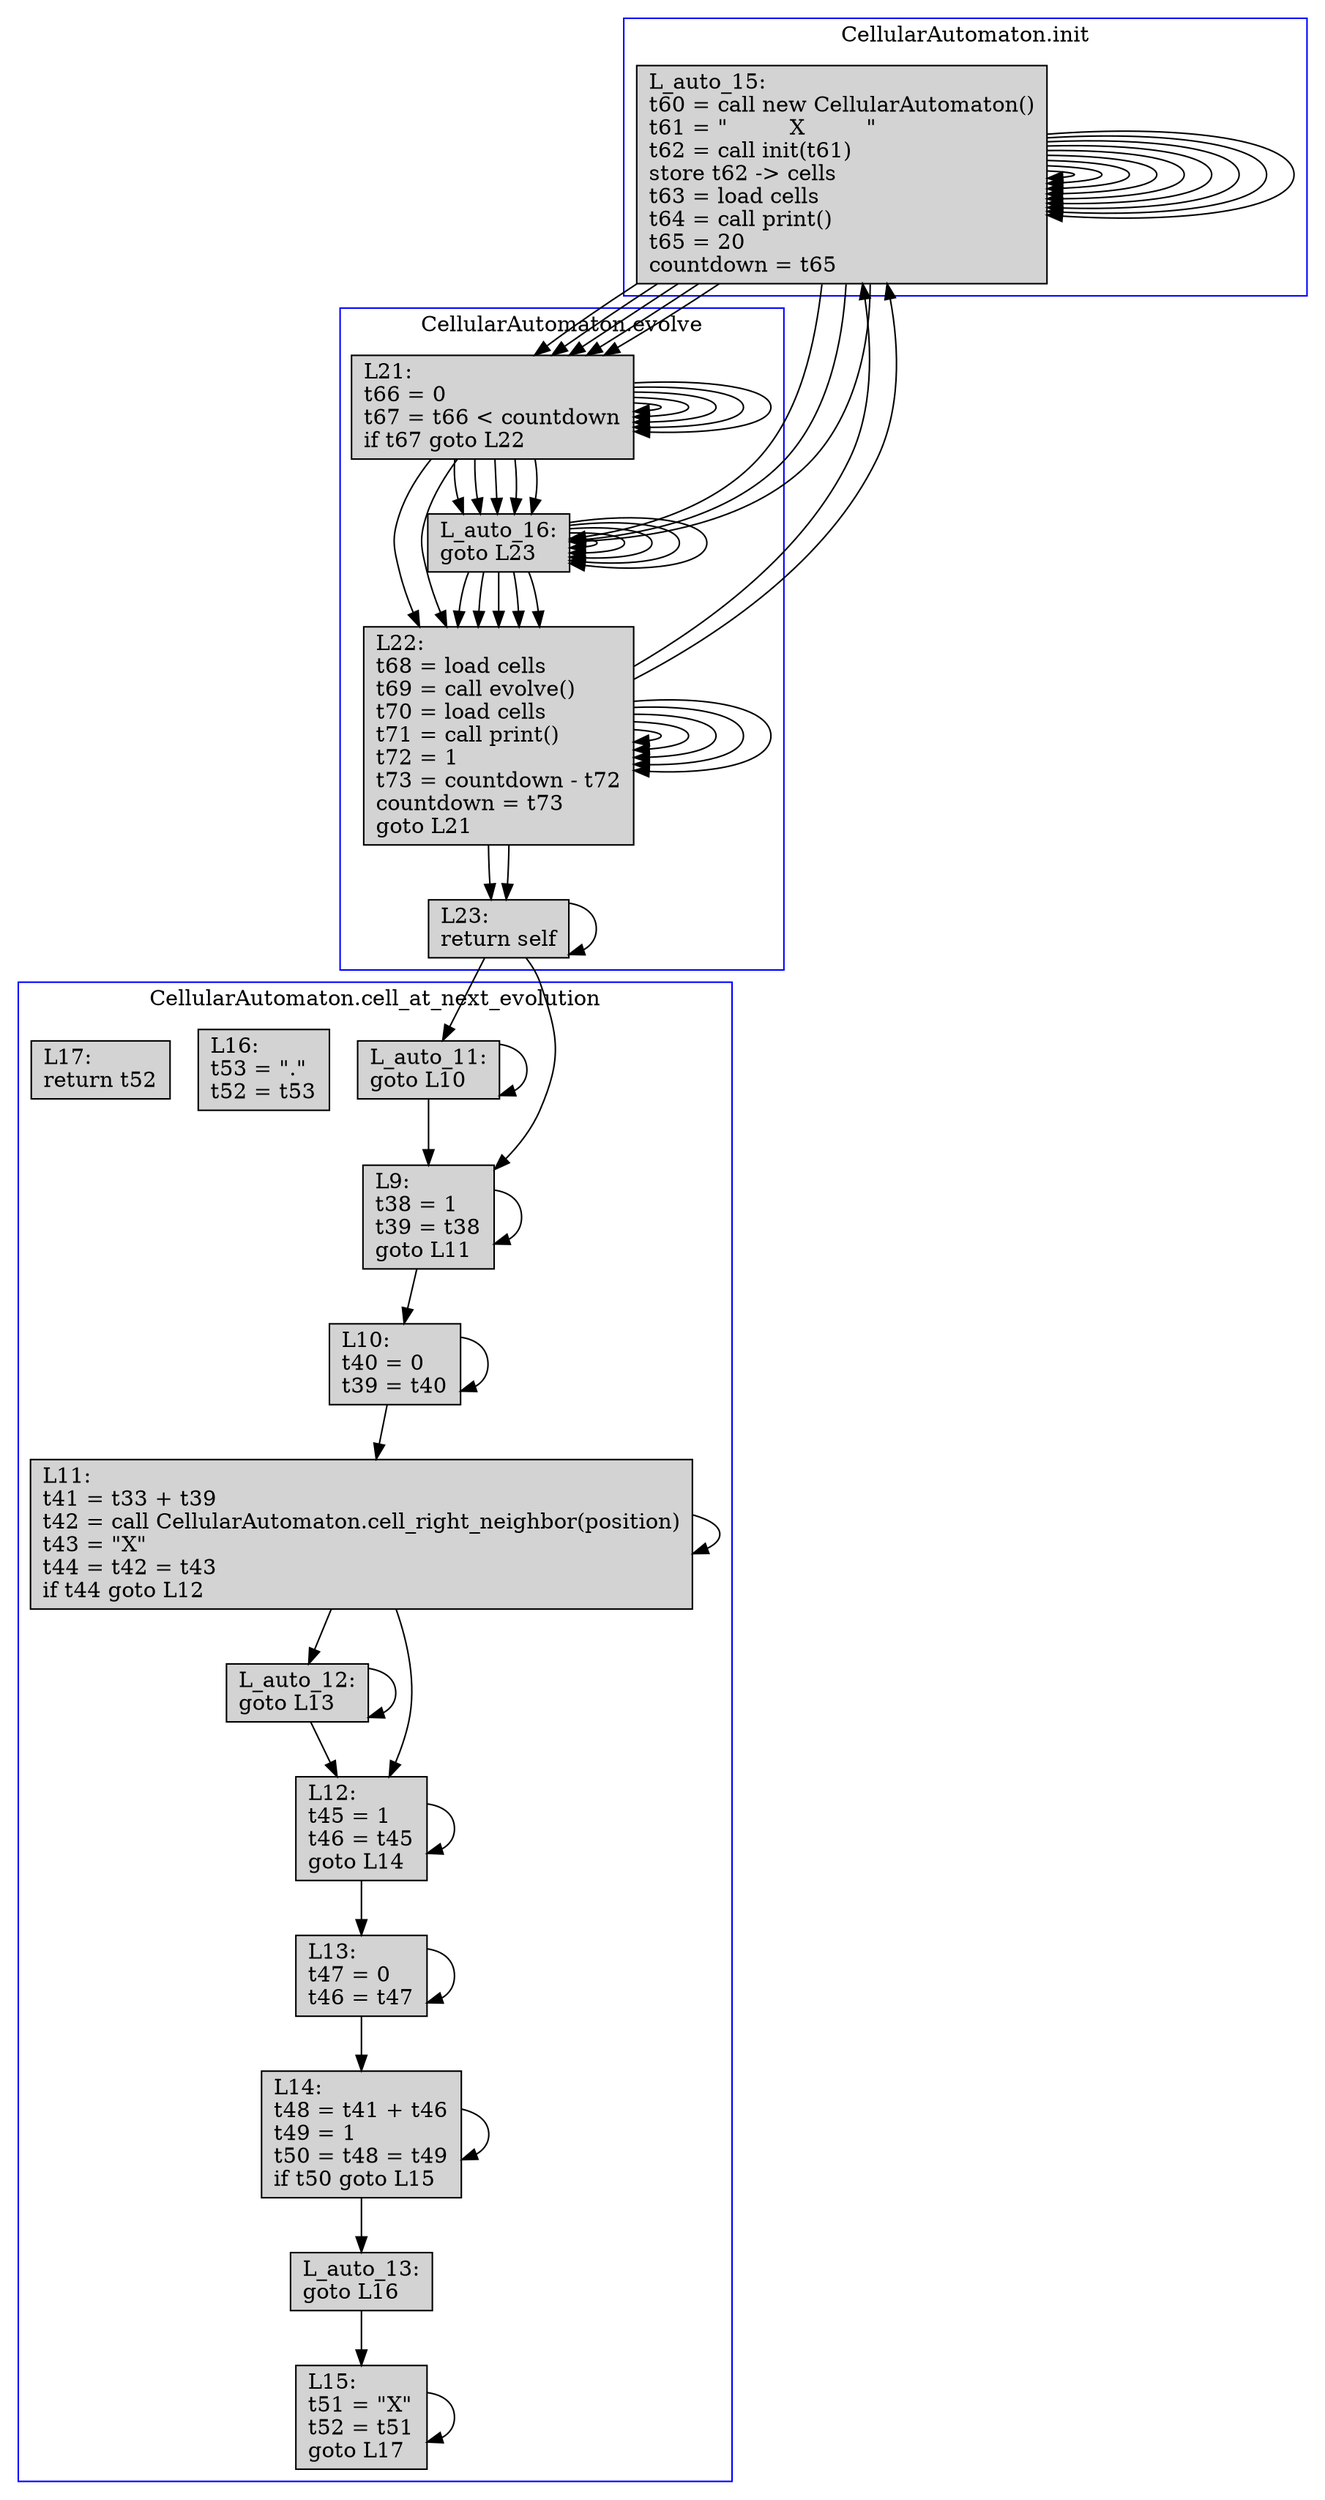 digraph CFG {
    node [shape=box, style=filled, fillcolor=lightgrey];
    subgraph "cluster_CellularAutomaton_init" {
        label="CellularAutomaton.init";
        color=blue;
    node0 [label="L_auto_0:\lparam map\lstore map -> population_map\lreturn self\l"];
    node0 -> node0;
    }
    subgraph "cluster_CellularAutomaton_evolve" {
        label="CellularAutomaton.evolve";
        color=blue;
    node0 [label="L_auto_1:\lt54 = call CellularAutomaton.num_cells()\lnum = t54\l"];
    node1 [label="L18:\lt55 = position < num\lif t55 goto L19\l"];
    node2 [label="L_auto_2:\lgoto L20\l"];
    node3 [label="L19:\lt56 = call CellularAutomaton.cell_at_next_evolution(position)\lt57 = call concat(t56)\ltemp = t57\lt58 = 1\lt59 = position + t58\lposition = t59\lgoto L18\l"];
    node4 [label="L20:\lstore temp -> population_map\lreturn self\l"];
    node0 -> node0;
    node0 -> node1;
    node1 -> node1;
    node1 -> node2;
    node1 -> node3;
    node2 -> node2;
    node2 -> node3;
    node3 -> node3;
    node3 -> node0;
    node3 -> node4;
    }
    subgraph "cluster_CellularAutomaton_print" {
        label="CellularAutomaton.print";
        color=blue;
    node0 [label="L_auto_3:\lt0 = load population_map\lt1 = \"\n\"\lt2 = call concat(t1)\lt3 = call CellularAutomaton.out_string(t2)\lreturn self\l"];
    node0 -> node0;
    }
    subgraph "cluster_CellularAutomaton_cell_left_neighbor" {
        label="CellularAutomaton.cell_left_neighbor";
        color=blue;
    node0 [label="L_auto_4:\lparam position\lt9 = 0\lt10 = position = t9\lif t10 goto L0\l"];
    node1 [label="L_auto_5:\lgoto L1\l"];
    node2 [label="L0:\lt11 = call CellularAutomaton.num_cells()\lt12 = 1\lt13 = t11 - t12\lt14 = call CellularAutomaton.cell(t13)\lt15 = t14\lgoto L2\l"];
    node3 [label="L1:\lt16 = 1\lt17 = position - t16\lt18 = call CellularAutomaton.cell(t17)\lt15 = t18\l"];
    node4 [label="L2:\lreturn t15\l"];
    node0 -> node0;
    node0 -> node1;
    node0 -> node2;
    node1 -> node1;
    node1 -> node2;
    node2 -> node2;
    node2 -> node3;
    node3 -> node3;
    }
    subgraph "cluster_CellularAutomaton_cell_right_neighbor" {
        label="CellularAutomaton.cell_right_neighbor";
        color=blue;
    node0 [label="L_auto_6:\lparam position\lt19 = call CellularAutomaton.num_cells()\lt20 = 1\lt21 = t19 - t20\lt22 = position = t21\lif t22 goto L3\l"];
    node1 [label="L_auto_7:\lgoto L4\l"];
    node2 [label="L3:\lt23 = 0\lt24 = call CellularAutomaton.cell(t23)\lt25 = t24\lgoto L5\l"];
    node3 [label="L4:\lt26 = 1\lt27 = position + t26\lt28 = call CellularAutomaton.cell(t27)\lt25 = t28\l"];
    node4 [label="L5:\lreturn t25\l"];
    node0 -> node0;
    node0 -> node1;
    node0 -> node2;
    node1 -> node1;
    node1 -> node2;
    node2 -> node2;
    node2 -> node3;
    node3 -> node3;
    }
    subgraph "cluster_CellularAutomaton_cell" {
        label="CellularAutomaton.cell";
        color=blue;
    node0 [label="L_auto_8:\lparam position\lt6 = load population_map\lt7 = 1\lt8 = call substr(position, t7)\lreturn t8\l"];
    node0 -> node0;
    }
    subgraph "cluster_CellularAutomaton_cell_at_next_evolution" {
        label="CellularAutomaton.cell_at_next_evolution";
        color=blue;
    node0 [label="L_auto_9:\lparam position\lt29 = call CellularAutomaton.cell(position)\lt30 = \"X\"\lt31 = t29 = t30\lif t31 goto L6\l"];
    node1 [label="L_auto_10:\lgoto L7\l"];
    node2 [label="L6:\lt32 = 1\lt33 = t32\lgoto L8\l"];
    node3 [label="L7:\lt34 = 0\lt33 = t34\l"];
    node4 [label="L8:\lt35 = call CellularAutomaton.cell_left_neighbor(position)\lt36 = \"X\"\lt37 = t35 = t36\lif t37 goto L9\l"];
    node5 [label="L_auto_11:\lgoto L10\l"];
    node6 [label="L9:\lt38 = 1\lt39 = t38\lgoto L11\l"];
    node7 [label="L10:\lt40 = 0\lt39 = t40\l"];
    node8 [label="L11:\lt41 = t33 + t39\lt42 = call CellularAutomaton.cell_right_neighbor(position)\lt43 = \"X\"\lt44 = t42 = t43\lif t44 goto L12\l"];
    node9 [label="L_auto_12:\lgoto L13\l"];
    node10 [label="L12:\lt45 = 1\lt46 = t45\lgoto L14\l"];
    node11 [label="L13:\lt47 = 0\lt46 = t47\l"];
    node12 [label="L14:\lt48 = t41 + t46\lt49 = 1\lt50 = t48 = t49\lif t50 goto L15\l"];
    node13 [label="L_auto_13:\lgoto L16\l"];
    node14 [label="L15:\lt51 = \"X\"\lt52 = t51\lgoto L17\l"];
    node15 [label="L16:\lt53 = \".\"\lt52 = t53\l"];
    node16 [label="L17:\lreturn t52\l"];
    node0 -> node0;
    node0 -> node1;
    node0 -> node2;
    node1 -> node1;
    node1 -> node2;
    node2 -> node2;
    node2 -> node3;
    node3 -> node3;
    node3 -> node4;
    node4 -> node4;
    node4 -> node6;
    node4 -> node5;
    node5 -> node5;
    node5 -> node6;
    node6 -> node7;
    node6 -> node6;
    node7 -> node7;
    node7 -> node8;
    node8 -> node8;
    node8 -> node10;
    node8 -> node9;
    node9 -> node9;
    node9 -> node10;
    node10 -> node10;
    node10 -> node11;
    node11 -> node11;
    node11 -> node12;
    node12 -> node12;
    node12 -> node13;
    node13 -> node14;
    node14 -> node14;
    }
    subgraph "cluster_CellularAutomaton_num_cells" {
        label="CellularAutomaton.num_cells";
        color=blue;
    node0 [label="L_auto_14:\lt4 = load population_map\lt5 = call length()\lreturn t5\l"];
    node0 -> node0;
    }
    subgraph "cluster_Main_main" {
        label="Main.main";
        color=blue;
    node0 [label="L_auto_15:\lt60 = call new CellularAutomaton()\lt61 = \"         X         \"\lt62 = call init(t61)\lstore t62 -> cells\lt63 = load cells\lt64 = call print()\lt65 = 20\lcountdown = t65\l"];
    node1 [label="L21:\lt66 = 0\lt67 = t66 < countdown\lif t67 goto L22\l"];
    node2 [label="L_auto_16:\lgoto L23\l"];
    node3 [label="L22:\lt68 = load cells\lt69 = call evolve()\lt70 = load cells\lt71 = call print()\lt72 = 1\lt73 = countdown - t72\lcountdown = t73\lgoto L21\l"];
    node4 [label="L23:\lreturn self\l"];
    node0 -> node0;
    node0 -> node1;
    node1 -> node1;
    node1 -> node2;
    node1 -> node3;
    node2 -> node2;
    node2 -> node3;
    node3 -> node3;
    node3 -> node0;
    }
}

